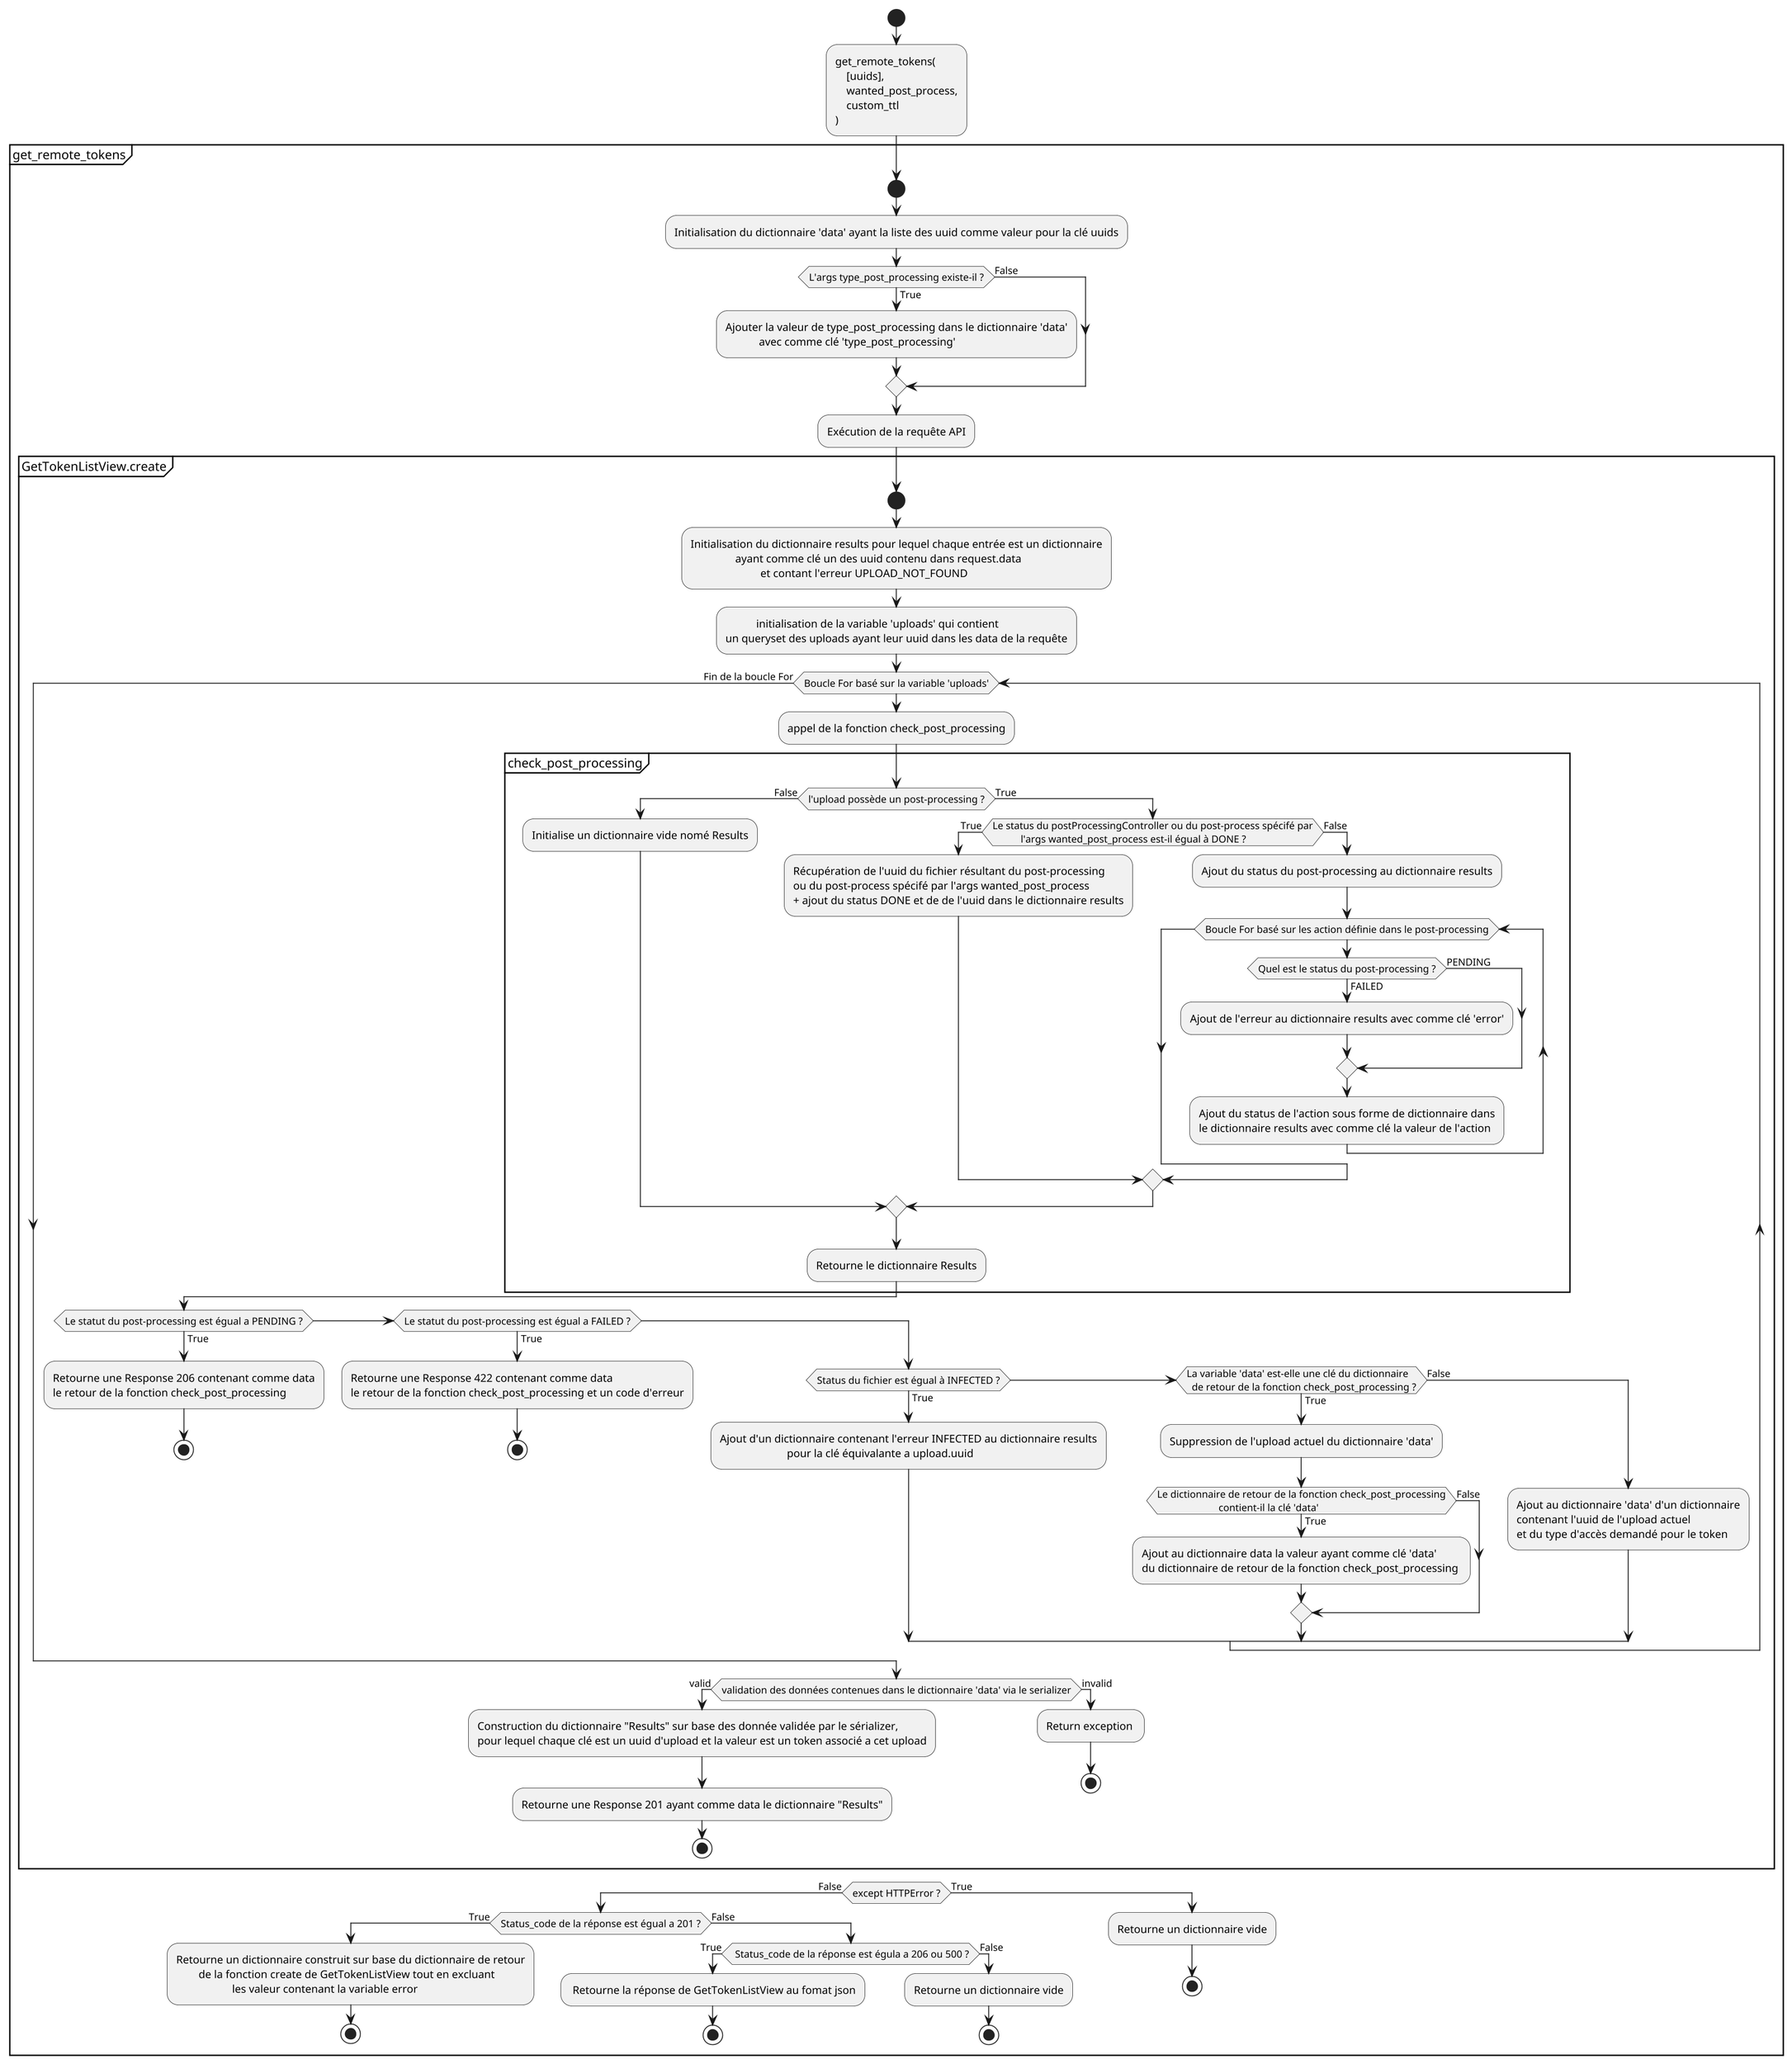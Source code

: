 @startuml
'https://plantuml.com/activity-diagram-beta
scale max 1024 width
skinparam dpi 300
start
:get_remote_tokens(
    [uuids],
    wanted_post_process,
    custom_ttl
);



partition get_remote_tokens
start
:Initialisation du dictionnaire 'data' ayant la liste des uuid comme valeur pour la clé uuids;
if (L'args type_post_processing existe-il ?)then (True)
    :Ajouter la valeur de type_post_processing dans le dictionnaire 'data'
                avec comme clé 'type_post_processing';
else (False)
endif
:Exécution de la requête API;



    partition GetTokenListView.create
        start
        :Initialisation du dictionnaire results pour lequel chaque entrée est un dictionnaire
                        ayant comme clé un des uuid contenu dans request.data
                                 et contant l'erreur UPLOAD_NOT_FOUND;
        :           initialisation de la variable 'uploads' qui contient
        un queryset des uploads ayant leur uuid dans les data de la requête;
        while (Boucle For basé sur la variable 'uploads')

            :appel de la fonction check_post_processing;



            partition check_post_processing {
                if (l'upload possède un post-processing ?) then(False)
                :Initialise un dictionnaire vide nomé Results;
                else (True)
                        if (Le status du postProcessingController ou du post-process spécifé par
           l'args wanted_post_process est-il égual à DONE ?) then(True)
                        :Récupération de l'uuid du fichier résultant du post-processing
                        ou du post-process spécifé par l'args wanted_post_process
                        + ajout du status DONE et de de l'uuid dans le dictionnaire results;
                        else (False)
                            :Ajout du status du post-processing au dictionnaire results;
                            while (Boucle For basé sur les action définie dans le post-processing)
                            if (Quel est le status du post-processing ?) then(PENDING)

                            else (FAILED)
                                :Ajout de l'erreur au dictionnaire results avec comme clé 'error';
                            endif
                            :Ajout du status de l'action sous forme de dictionnaire dans
                            le dictionnaire results avec comme clé la valeur de l'action;
                            endwhile
                        endif
                    endif
                :Retourne le dictionnaire Results;
            }



        if(Le statut du post-processing est égual a PENDING ?) then (True)
            :Retourne une Response 206 contenant comme data
            le retour de la fonction check_post_processing;
            stop
        elseif(Le statut du post-processing est égual a FAILED ?) then (True)
            :Retourne une Response 422 contenant comme data
            le retour de la fonction check_post_processing et un code d'erreur;
            stop
        else
            if (Status du fichier est égual à INFECTED ?) then (True)
                :Ajout d'un dictionnaire contenant l'erreur INFECTED au dictionnaire results
                                        pour la clé équivalante a upload.uuid;
            elseif (La variable 'data' est-elle une clé du dictionnaire
  de retour de la fonction check_post_processing ?) then(True)
                :Suppression de l'upload actuel du dictionnaire 'data';
                    if (Le dictionnaire de retour de la fonction check_post_processing
                        contient-il la clé 'data') then (True)
                        :Ajout au dictionnaire data la valeur ayant comme clé 'data'
                        du dictionnaire de retour de la fonction check_post_processing ;
                    else (False)
                    endif
            else(False)
                :Ajout au dictionnaire 'data' d'un dictionnaire
                contenant l'uuid de l'upload actuel
                et du type d'accès demandé pour le token;

            endif


        endif
        endwhile (Fin de la boucle For)
        if (validation des données contenues dans le dictionnaire 'data' via le serializer) then(valid)
        :Construction du dictionnaire "Results" sur base des donnée validée par le sérializer,
        pour lequel chaque clé est un uuid d'upload et la valeur est un token associé a cet upload;
        :Retourne une Response 201 ayant comme data le dictionnaire "Results";
        stop
        else (invalid)
            :Return exception ;
            stop
        endif
    }



    if (except HTTPError ?) then (False)
        if (Status_code de la réponse est égual a 201 ?) then(True)
            :Retourne un dictionnaire construit sur base du dictionnaire de retour
                    de la fonction create de GetTokenListView tout en excluant
                                les valeur contenant la variable error;
            stop
        else (False)
             if( Status_code de la réponse est égula a 206 ou 500 ?) then(True)
            : Retourne la réponse de GetTokenListView au fomat json;
            stop
            else (False)
                :Retourne un dictionnaire vide;
                stop
            endif
        endif
    else (True)
        :Retourne un dictionnaire vide;
        stop
    endif
}



@enduml
